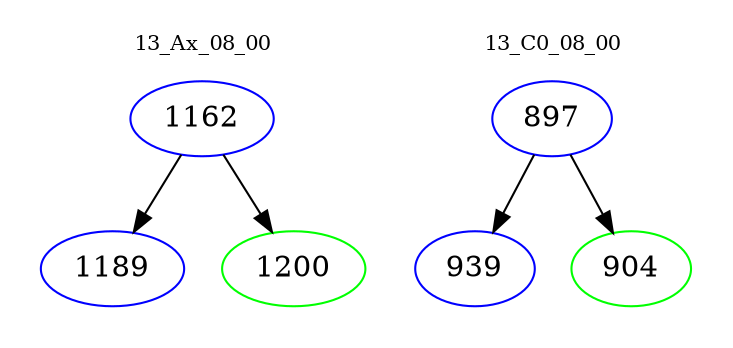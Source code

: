 digraph{
subgraph cluster_0 {
color = white
label = "13_Ax_08_00";
fontsize=10;
T0_1162 [label="1162", color="blue"]
T0_1162 -> T0_1189 [color="black"]
T0_1189 [label="1189", color="blue"]
T0_1162 -> T0_1200 [color="black"]
T0_1200 [label="1200", color="green"]
}
subgraph cluster_1 {
color = white
label = "13_C0_08_00";
fontsize=10;
T1_897 [label="897", color="blue"]
T1_897 -> T1_939 [color="black"]
T1_939 [label="939", color="blue"]
T1_897 -> T1_904 [color="black"]
T1_904 [label="904", color="green"]
}
}
